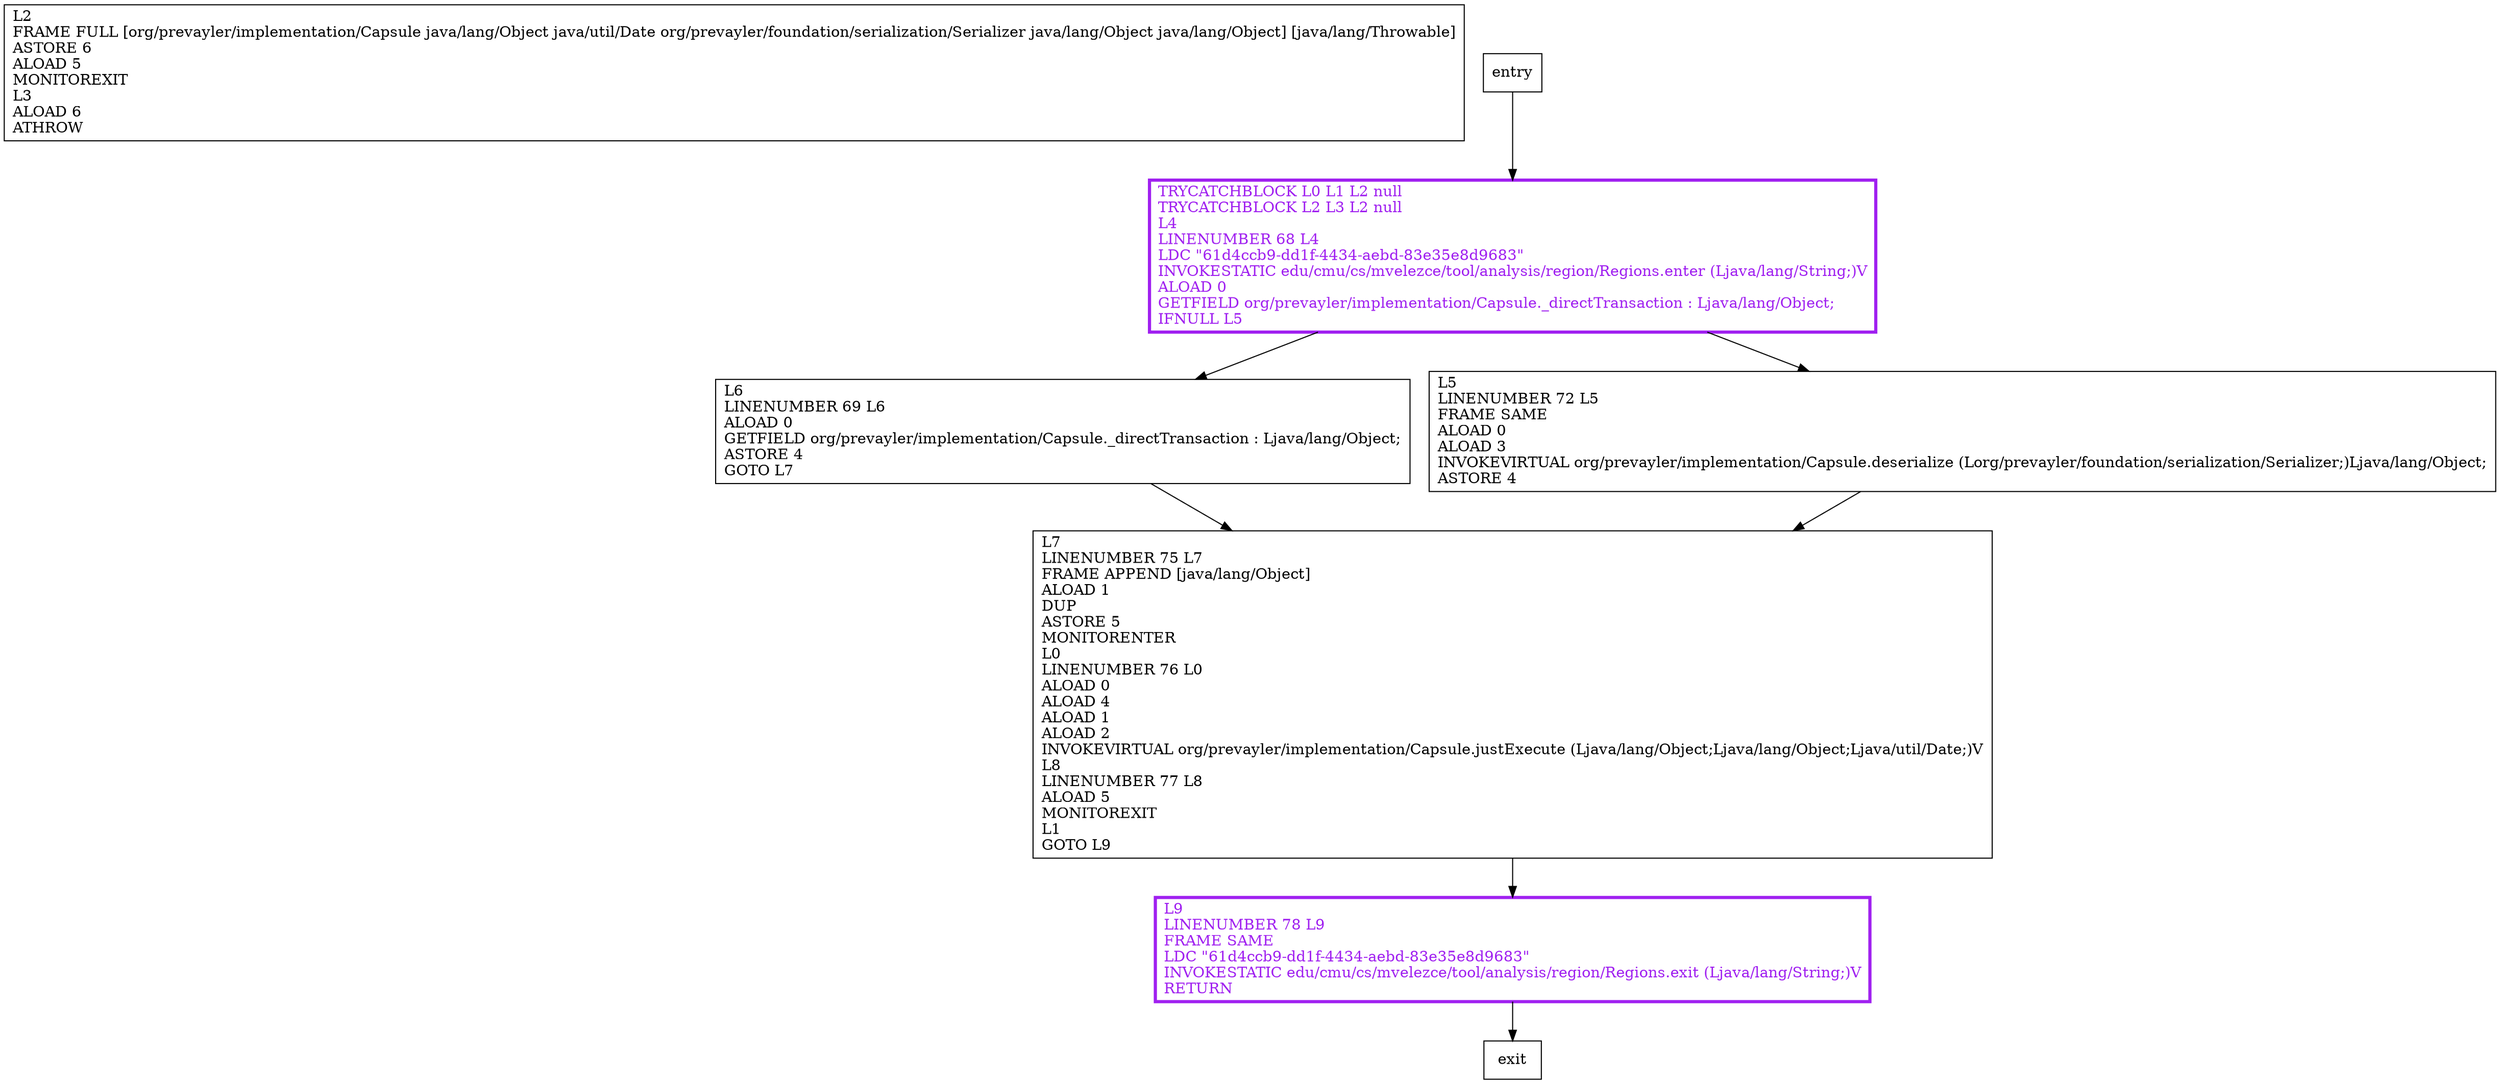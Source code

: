 digraph executeOn {
node [shape=record];
523434871 [label="L2\lFRAME FULL [org/prevayler/implementation/Capsule java/lang/Object java/util/Date org/prevayler/foundation/serialization/Serializer java/lang/Object java/lang/Object] [java/lang/Throwable]\lASTORE 6\lALOAD 5\lMONITOREXIT\lL3\lALOAD 6\lATHROW\l"];
154366149 [label="L6\lLINENUMBER 69 L6\lALOAD 0\lGETFIELD org/prevayler/implementation/Capsule._directTransaction : Ljava/lang/Object;\lASTORE 4\lGOTO L7\l"];
1212415036 [label="L5\lLINENUMBER 72 L5\lFRAME SAME\lALOAD 0\lALOAD 3\lINVOKEVIRTUAL org/prevayler/implementation/Capsule.deserialize (Lorg/prevayler/foundation/serialization/Serializer;)Ljava/lang/Object;\lASTORE 4\l"];
1751836339 [label="L7\lLINENUMBER 75 L7\lFRAME APPEND [java/lang/Object]\lALOAD 1\lDUP\lASTORE 5\lMONITORENTER\lL0\lLINENUMBER 76 L0\lALOAD 0\lALOAD 4\lALOAD 1\lALOAD 2\lINVOKEVIRTUAL org/prevayler/implementation/Capsule.justExecute (Ljava/lang/Object;Ljava/lang/Object;Ljava/util/Date;)V\lL8\lLINENUMBER 77 L8\lALOAD 5\lMONITOREXIT\lL1\lGOTO L9\l"];
2132538075 [label="TRYCATCHBLOCK L0 L1 L2 null\lTRYCATCHBLOCK L2 L3 L2 null\lL4\lLINENUMBER 68 L4\lLDC \"61d4ccb9-dd1f-4434-aebd-83e35e8d9683\"\lINVOKESTATIC edu/cmu/cs/mvelezce/tool/analysis/region/Regions.enter (Ljava/lang/String;)V\lALOAD 0\lGETFIELD org/prevayler/implementation/Capsule._directTransaction : Ljava/lang/Object;\lIFNULL L5\l"];
1221020751 [label="L9\lLINENUMBER 78 L9\lFRAME SAME\lLDC \"61d4ccb9-dd1f-4434-aebd-83e35e8d9683\"\lINVOKESTATIC edu/cmu/cs/mvelezce/tool/analysis/region/Regions.exit (Ljava/lang/String;)V\lRETURN\l"];
entry;
exit;
entry -> 2132538075;
154366149 -> 1751836339;
1212415036 -> 1751836339;
1751836339 -> 1221020751;
2132538075 -> 154366149;
2132538075 -> 1212415036;
1221020751 -> exit;
2132538075[fontcolor="purple", penwidth=3, color="purple"];
1221020751[fontcolor="purple", penwidth=3, color="purple"];
}
